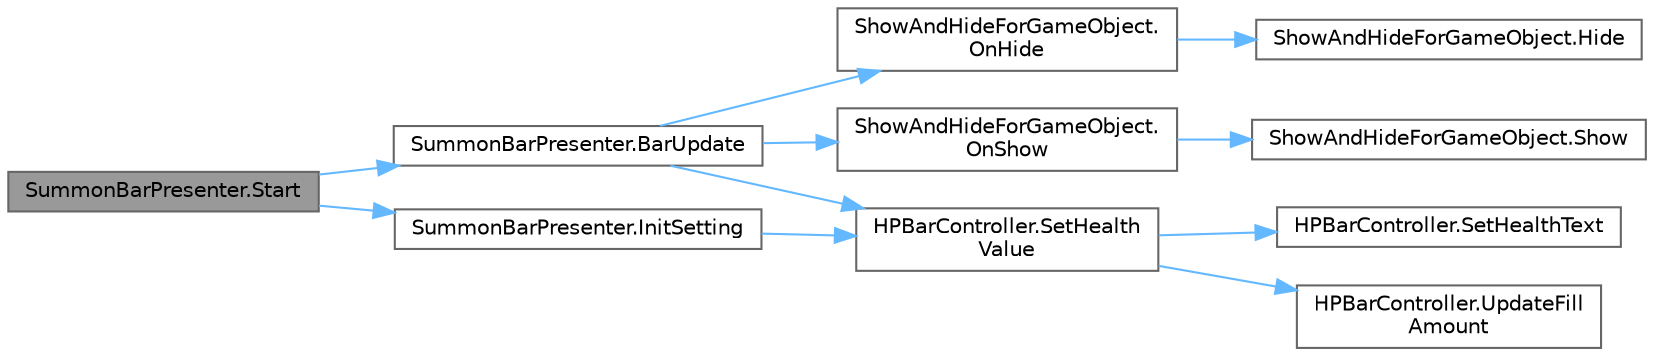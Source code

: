 digraph "SummonBarPresenter.Start"
{
 // LATEX_PDF_SIZE
  bgcolor="transparent";
  edge [fontname=Helvetica,fontsize=10,labelfontname=Helvetica,labelfontsize=10];
  node [fontname=Helvetica,fontsize=10,shape=box,height=0.2,width=0.4];
  rankdir="LR";
  Node1 [id="Node000001",label="SummonBarPresenter.Start",height=0.2,width=0.4,color="gray40", fillcolor="grey60", style="filled", fontcolor="black",tooltip=" "];
  Node1 -> Node2 [id="edge1_Node000001_Node000002",color="steelblue1",style="solid",tooltip=" "];
  Node2 [id="Node000002",label="SummonBarPresenter.BarUpdate",height=0.2,width=0.4,color="grey40", fillcolor="white", style="filled",URL="$class_summon_bar_presenter.html#aad78cf05b4082120a0705ed6884c45e9",tooltip=" "];
  Node2 -> Node3 [id="edge2_Node000002_Node000003",color="steelblue1",style="solid",tooltip=" "];
  Node3 [id="Node000003",label="ShowAndHideForGameObject.\lOnHide",height=0.2,width=0.4,color="grey40", fillcolor="white", style="filled",URL="$class_show_and_hide_for_game_object.html#a684c47ea4221dc5d354abe2bd62b5c4b",tooltip=" "];
  Node3 -> Node4 [id="edge3_Node000003_Node000004",color="steelblue1",style="solid",tooltip=" "];
  Node4 [id="Node000004",label="ShowAndHideForGameObject.Hide",height=0.2,width=0.4,color="grey40", fillcolor="white", style="filled",URL="$class_show_and_hide_for_game_object.html#a02ed0f7f6f0ab921737f782e29224dc8",tooltip=" "];
  Node2 -> Node5 [id="edge4_Node000002_Node000005",color="steelblue1",style="solid",tooltip=" "];
  Node5 [id="Node000005",label="ShowAndHideForGameObject.\lOnShow",height=0.2,width=0.4,color="grey40", fillcolor="white", style="filled",URL="$class_show_and_hide_for_game_object.html#af2caaacec180834f464fee6b2d24699f",tooltip=" "];
  Node5 -> Node6 [id="edge5_Node000005_Node000006",color="steelblue1",style="solid",tooltip=" "];
  Node6 [id="Node000006",label="ShowAndHideForGameObject.Show",height=0.2,width=0.4,color="grey40", fillcolor="white", style="filled",URL="$class_show_and_hide_for_game_object.html#a0ce311345fcddb7955d7971cf4b81d36",tooltip=" "];
  Node2 -> Node7 [id="edge6_Node000002_Node000007",color="steelblue1",style="solid",tooltip=" "];
  Node7 [id="Node000007",label="HPBarController.SetHealth\lValue",height=0.2,width=0.4,color="grey40", fillcolor="white", style="filled",URL="$class_h_p_bar_controller.html#a9504be975f305e3ed4b9ca422ac8809e",tooltip=" "];
  Node7 -> Node8 [id="edge7_Node000007_Node000008",color="steelblue1",style="solid",tooltip=" "];
  Node8 [id="Node000008",label="HPBarController.SetHealthText",height=0.2,width=0.4,color="grey40", fillcolor="white", style="filled",URL="$class_h_p_bar_controller.html#a3e1d194fa9ca6daba74ca05d441d4af4",tooltip=" "];
  Node7 -> Node9 [id="edge8_Node000007_Node000009",color="steelblue1",style="solid",tooltip=" "];
  Node9 [id="Node000009",label="HPBarController.UpdateFill\lAmount",height=0.2,width=0.4,color="grey40", fillcolor="white", style="filled",URL="$class_h_p_bar_controller.html#a8f7015e8dfa9da469bff77dbcbb3e826",tooltip=" "];
  Node1 -> Node10 [id="edge9_Node000001_Node000010",color="steelblue1",style="solid",tooltip=" "];
  Node10 [id="Node000010",label="SummonBarPresenter.InitSetting",height=0.2,width=0.4,color="grey40", fillcolor="white", style="filled",URL="$class_summon_bar_presenter.html#a69460673371136a099c67816d1e56b12",tooltip=" "];
  Node10 -> Node7 [id="edge10_Node000010_Node000007",color="steelblue1",style="solid",tooltip=" "];
}
